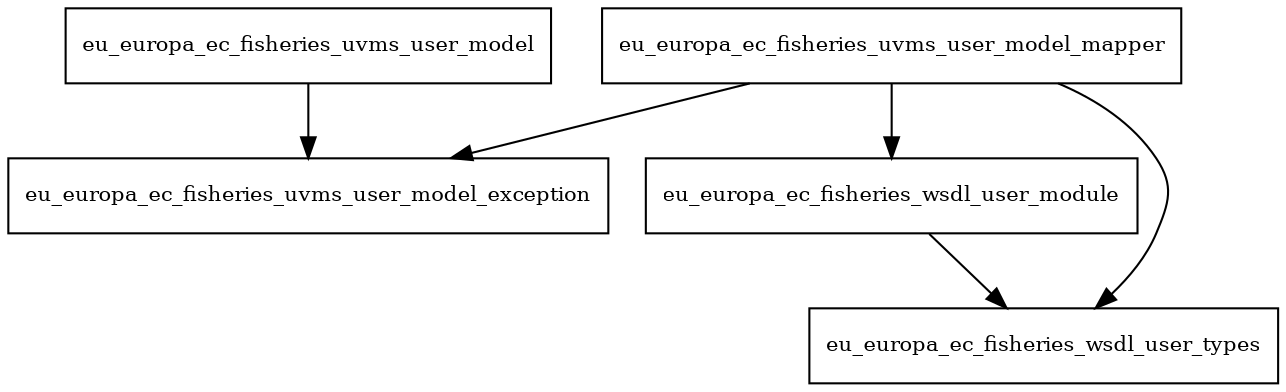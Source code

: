 digraph user_model_2_0_0_package_dependencies {
  node [shape = box, fontsize=10.0];
  eu_europa_ec_fisheries_uvms_user_model -> eu_europa_ec_fisheries_uvms_user_model_exception;
  eu_europa_ec_fisheries_uvms_user_model_mapper -> eu_europa_ec_fisheries_uvms_user_model_exception;
  eu_europa_ec_fisheries_uvms_user_model_mapper -> eu_europa_ec_fisheries_wsdl_user_module;
  eu_europa_ec_fisheries_uvms_user_model_mapper -> eu_europa_ec_fisheries_wsdl_user_types;
  eu_europa_ec_fisheries_wsdl_user_module -> eu_europa_ec_fisheries_wsdl_user_types;
}
